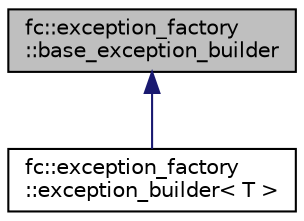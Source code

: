 digraph "fc::exception_factory::base_exception_builder"
{
  edge [fontname="Helvetica",fontsize="10",labelfontname="Helvetica",labelfontsize="10"];
  node [fontname="Helvetica",fontsize="10",shape=record];
  Node0 [label="fc::exception_factory\l::base_exception_builder",height=0.2,width=0.4,color="black", fillcolor="grey75", style="filled", fontcolor="black"];
  Node0 -> Node1 [dir="back",color="midnightblue",fontsize="10",style="solid",fontname="Helvetica"];
  Node1 [label="fc::exception_factory\l::exception_builder\< T \>",height=0.2,width=0.4,color="black", fillcolor="white", style="filled",URL="$structfc_1_1exception__factory_1_1exception__builder.html"];
}

